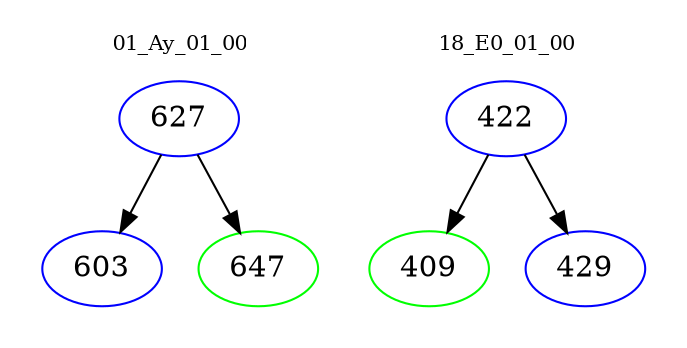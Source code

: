 digraph{
subgraph cluster_0 {
color = white
label = "01_Ay_01_00";
fontsize=10;
T0_627 [label="627", color="blue"]
T0_627 -> T0_603 [color="black"]
T0_603 [label="603", color="blue"]
T0_627 -> T0_647 [color="black"]
T0_647 [label="647", color="green"]
}
subgraph cluster_1 {
color = white
label = "18_E0_01_00";
fontsize=10;
T1_422 [label="422", color="blue"]
T1_422 -> T1_409 [color="black"]
T1_409 [label="409", color="green"]
T1_422 -> T1_429 [color="black"]
T1_429 [label="429", color="blue"]
}
}
